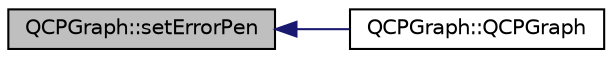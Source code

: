 digraph "QCPGraph::setErrorPen"
{
  edge [fontname="Helvetica",fontsize="10",labelfontname="Helvetica",labelfontsize="10"];
  node [fontname="Helvetica",fontsize="10",shape=record];
  rankdir="LR";
  Node736 [label="QCPGraph::setErrorPen",height=0.2,width=0.4,color="black", fillcolor="grey75", style="filled", fontcolor="black"];
  Node736 -> Node737 [dir="back",color="midnightblue",fontsize="10",style="solid",fontname="Helvetica"];
  Node737 [label="QCPGraph::QCPGraph",height=0.2,width=0.4,color="black", fillcolor="white", style="filled",URL="$d2/d4c/class_q_c_p_graph.html#a0393a38cf7183cbf46348eb6cf9a5a6c"];
}
